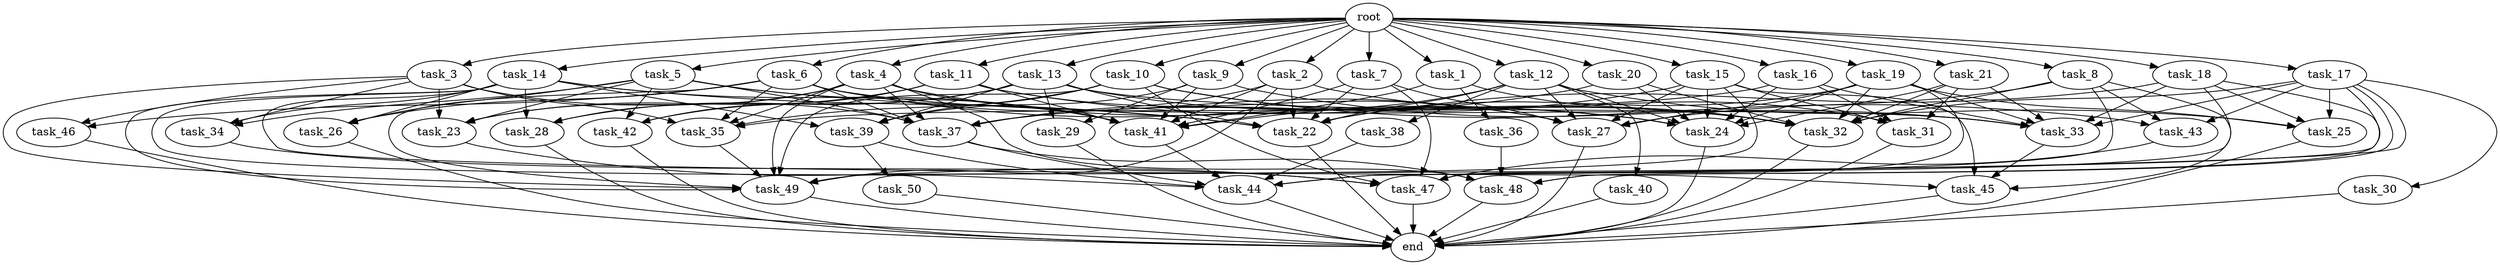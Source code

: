 digraph G {
  root [size="0.000000e+00"];
  task_1 [size="6.412091e+10"];
  task_2 [size="3.528503e+10"];
  task_3 [size="4.548283e+10"];
  task_4 [size="3.916537e+10"];
  task_5 [size="7.314374e+10"];
  task_6 [size="1.662847e+10"];
  task_7 [size="6.080250e+10"];
  task_8 [size="3.094571e+10"];
  task_9 [size="6.497769e+09"];
  task_10 [size="7.992794e+10"];
  task_11 [size="8.798846e+10"];
  task_12 [size="8.381121e+10"];
  task_13 [size="7.099643e+10"];
  task_14 [size="2.171663e+10"];
  task_15 [size="7.445181e+10"];
  task_16 [size="4.688268e+10"];
  task_17 [size="1.856433e+09"];
  task_18 [size="7.524220e+10"];
  task_19 [size="3.086071e+10"];
  task_20 [size="5.238086e+10"];
  task_21 [size="7.094774e+10"];
  task_22 [size="3.046755e+10"];
  task_23 [size="6.947947e+10"];
  task_24 [size="3.809990e+10"];
  task_25 [size="7.481748e+10"];
  task_26 [size="3.249447e+10"];
  task_27 [size="6.835423e+10"];
  task_28 [size="2.293453e+10"];
  task_29 [size="3.416065e+10"];
  task_30 [size="4.132165e+10"];
  task_31 [size="1.160243e+10"];
  task_32 [size="5.149005e+10"];
  task_33 [size="7.528205e+10"];
  task_34 [size="1.296540e+09"];
  task_35 [size="2.429105e+10"];
  task_36 [size="9.755978e+10"];
  task_37 [size="3.405549e+08"];
  task_38 [size="8.430842e+10"];
  task_39 [size="8.569619e+10"];
  task_40 [size="6.726318e+10"];
  task_41 [size="7.199022e+10"];
  task_42 [size="3.295823e+10"];
  task_43 [size="6.662299e+10"];
  task_44 [size="4.131375e+10"];
  task_45 [size="1.388265e+10"];
  task_46 [size="6.720064e+09"];
  task_47 [size="3.349073e+10"];
  task_48 [size="9.184867e+10"];
  task_49 [size="9.677760e+10"];
  task_50 [size="8.746338e+10"];
  end [size="0.000000e+00"];

  root -> task_1 [size="1.000000e-12"];
  root -> task_2 [size="1.000000e-12"];
  root -> task_3 [size="1.000000e-12"];
  root -> task_4 [size="1.000000e-12"];
  root -> task_5 [size="1.000000e-12"];
  root -> task_6 [size="1.000000e-12"];
  root -> task_7 [size="1.000000e-12"];
  root -> task_8 [size="1.000000e-12"];
  root -> task_9 [size="1.000000e-12"];
  root -> task_10 [size="1.000000e-12"];
  root -> task_11 [size="1.000000e-12"];
  root -> task_12 [size="1.000000e-12"];
  root -> task_13 [size="1.000000e-12"];
  root -> task_14 [size="1.000000e-12"];
  root -> task_15 [size="1.000000e-12"];
  root -> task_16 [size="1.000000e-12"];
  root -> task_17 [size="1.000000e-12"];
  root -> task_18 [size="1.000000e-12"];
  root -> task_19 [size="1.000000e-12"];
  root -> task_20 [size="1.000000e-12"];
  root -> task_21 [size="1.000000e-12"];
  task_1 -> task_32 [size="6.436257e+07"];
  task_1 -> task_36 [size="9.755978e+08"];
  task_1 -> task_41 [size="7.998913e+07"];
  task_2 -> task_22 [size="3.808444e+07"];
  task_2 -> task_31 [size="2.900607e+07"];
  task_2 -> task_37 [size="4.865070e+05"];
  task_2 -> task_41 [size="7.998913e+07"];
  task_2 -> task_49 [size="1.075307e+08"];
  task_3 -> task_23 [size="1.736987e+08"];
  task_3 -> task_34 [size="4.321801e+06"];
  task_3 -> task_35 [size="4.858211e+07"];
  task_3 -> task_37 [size="4.865070e+05"];
  task_3 -> task_46 [size="3.360032e+07"];
  task_3 -> task_49 [size="1.075307e+08"];
  task_4 -> task_23 [size="1.736987e+08"];
  task_4 -> task_24 [size="4.233322e+07"];
  task_4 -> task_28 [size="7.644845e+07"];
  task_4 -> task_35 [size="4.858211e+07"];
  task_4 -> task_37 [size="4.865070e+05"];
  task_4 -> task_41 [size="7.998913e+07"];
  task_4 -> task_48 [size="1.836973e+08"];
  task_4 -> task_49 [size="1.075307e+08"];
  task_5 -> task_22 [size="3.808444e+07"];
  task_5 -> task_23 [size="1.736987e+08"];
  task_5 -> task_26 [size="1.083149e+08"];
  task_5 -> task_34 [size="4.321801e+06"];
  task_5 -> task_37 [size="4.865070e+05"];
  task_5 -> task_41 [size="7.998913e+07"];
  task_5 -> task_42 [size="1.098608e+08"];
  task_6 -> task_24 [size="4.233322e+07"];
  task_6 -> task_26 [size="1.083149e+08"];
  task_6 -> task_27 [size="9.764890e+07"];
  task_6 -> task_33 [size="9.410257e+07"];
  task_6 -> task_35 [size="4.858211e+07"];
  task_6 -> task_37 [size="4.865070e+05"];
  task_6 -> task_46 [size="3.360032e+07"];
  task_6 -> task_49 [size="1.075307e+08"];
  task_7 -> task_22 [size="3.808444e+07"];
  task_7 -> task_27 [size="9.764890e+07"];
  task_7 -> task_41 [size="7.998913e+07"];
  task_7 -> task_47 [size="4.784391e+07"];
  task_8 -> task_27 [size="9.764890e+07"];
  task_8 -> task_32 [size="6.436257e+07"];
  task_8 -> task_43 [size="2.220766e+08"];
  task_8 -> task_44 [size="5.901964e+07"];
  task_8 -> task_45 [size="3.470663e+07"];
  task_9 -> task_29 [size="1.708032e+08"];
  task_9 -> task_33 [size="9.410257e+07"];
  task_9 -> task_39 [size="2.142405e+08"];
  task_9 -> task_41 [size="7.998913e+07"];
  task_10 -> task_32 [size="6.436257e+07"];
  task_10 -> task_35 [size="4.858211e+07"];
  task_10 -> task_39 [size="2.142405e+08"];
  task_10 -> task_43 [size="2.220766e+08"];
  task_10 -> task_47 [size="4.784391e+07"];
  task_10 -> task_49 [size="1.075307e+08"];
  task_11 -> task_23 [size="1.736987e+08"];
  task_11 -> task_27 [size="9.764890e+07"];
  task_11 -> task_32 [size="6.436257e+07"];
  task_11 -> task_41 [size="7.998913e+07"];
  task_11 -> task_42 [size="1.098608e+08"];
  task_12 -> task_22 [size="3.808444e+07"];
  task_12 -> task_24 [size="4.233322e+07"];
  task_12 -> task_25 [size="1.870437e+08"];
  task_12 -> task_27 [size="9.764890e+07"];
  task_12 -> task_38 [size="8.430842e+08"];
  task_12 -> task_40 [size="6.726318e+08"];
  task_12 -> task_41 [size="7.998913e+07"];
  task_13 -> task_22 [size="3.808444e+07"];
  task_13 -> task_24 [size="4.233322e+07"];
  task_13 -> task_28 [size="7.644845e+07"];
  task_13 -> task_29 [size="1.708032e+08"];
  task_13 -> task_33 [size="9.410257e+07"];
  task_13 -> task_39 [size="2.142405e+08"];
  task_13 -> task_42 [size="1.098608e+08"];
  task_14 -> task_22 [size="3.808444e+07"];
  task_14 -> task_26 [size="1.083149e+08"];
  task_14 -> task_28 [size="7.644845e+07"];
  task_14 -> task_34 [size="4.321801e+06"];
  task_14 -> task_39 [size="2.142405e+08"];
  task_14 -> task_41 [size="7.998913e+07"];
  task_14 -> task_44 [size="5.901964e+07"];
  task_14 -> task_45 [size="3.470663e+07"];
  task_14 -> task_49 [size="1.075307e+08"];
  task_15 -> task_24 [size="4.233322e+07"];
  task_15 -> task_27 [size="9.764890e+07"];
  task_15 -> task_31 [size="2.900607e+07"];
  task_15 -> task_37 [size="4.865070e+05"];
  task_15 -> task_45 [size="3.470663e+07"];
  task_15 -> task_49 [size="1.075307e+08"];
  task_16 -> task_24 [size="4.233322e+07"];
  task_16 -> task_31 [size="2.900607e+07"];
  task_16 -> task_33 [size="9.410257e+07"];
  task_16 -> task_35 [size="4.858211e+07"];
  task_17 -> task_25 [size="1.870437e+08"];
  task_17 -> task_30 [size="4.132165e+08"];
  task_17 -> task_32 [size="6.436257e+07"];
  task_17 -> task_33 [size="9.410257e+07"];
  task_17 -> task_43 [size="2.220766e+08"];
  task_17 -> task_44 [size="5.901964e+07"];
  task_17 -> task_48 [size="1.836973e+08"];
  task_17 -> task_49 [size="1.075307e+08"];
  task_18 -> task_22 [size="3.808444e+07"];
  task_18 -> task_25 [size="1.870437e+08"];
  task_18 -> task_33 [size="9.410257e+07"];
  task_18 -> task_47 [size="4.784391e+07"];
  task_18 -> task_48 [size="1.836973e+08"];
  task_19 -> task_22 [size="3.808444e+07"];
  task_19 -> task_24 [size="4.233322e+07"];
  task_19 -> task_25 [size="1.870437e+08"];
  task_19 -> task_27 [size="9.764890e+07"];
  task_19 -> task_32 [size="6.436257e+07"];
  task_19 -> task_33 [size="9.410257e+07"];
  task_19 -> task_47 [size="4.784391e+07"];
  task_20 -> task_24 [size="4.233322e+07"];
  task_20 -> task_32 [size="6.436257e+07"];
  task_20 -> task_37 [size="4.865070e+05"];
  task_21 -> task_24 [size="4.233322e+07"];
  task_21 -> task_31 [size="2.900607e+07"];
  task_21 -> task_32 [size="6.436257e+07"];
  task_21 -> task_33 [size="9.410257e+07"];
  task_22 -> end [size="1.000000e-12"];
  task_23 -> task_47 [size="4.784391e+07"];
  task_24 -> end [size="1.000000e-12"];
  task_25 -> end [size="1.000000e-12"];
  task_26 -> end [size="1.000000e-12"];
  task_27 -> end [size="1.000000e-12"];
  task_28 -> end [size="1.000000e-12"];
  task_29 -> end [size="1.000000e-12"];
  task_30 -> end [size="1.000000e-12"];
  task_31 -> end [size="1.000000e-12"];
  task_32 -> end [size="1.000000e-12"];
  task_33 -> task_45 [size="3.470663e+07"];
  task_34 -> task_47 [size="4.784391e+07"];
  task_35 -> task_49 [size="1.075307e+08"];
  task_36 -> task_48 [size="1.836973e+08"];
  task_37 -> task_44 [size="5.901964e+07"];
  task_37 -> task_48 [size="1.836973e+08"];
  task_38 -> task_44 [size="5.901964e+07"];
  task_39 -> task_44 [size="5.901964e+07"];
  task_39 -> task_50 [size="8.746338e+08"];
  task_40 -> end [size="1.000000e-12"];
  task_41 -> task_44 [size="5.901964e+07"];
  task_42 -> end [size="1.000000e-12"];
  task_43 -> task_47 [size="4.784391e+07"];
  task_44 -> end [size="1.000000e-12"];
  task_45 -> end [size="1.000000e-12"];
  task_46 -> end [size="1.000000e-12"];
  task_47 -> end [size="1.000000e-12"];
  task_48 -> end [size="1.000000e-12"];
  task_49 -> end [size="1.000000e-12"];
  task_50 -> end [size="1.000000e-12"];
}

